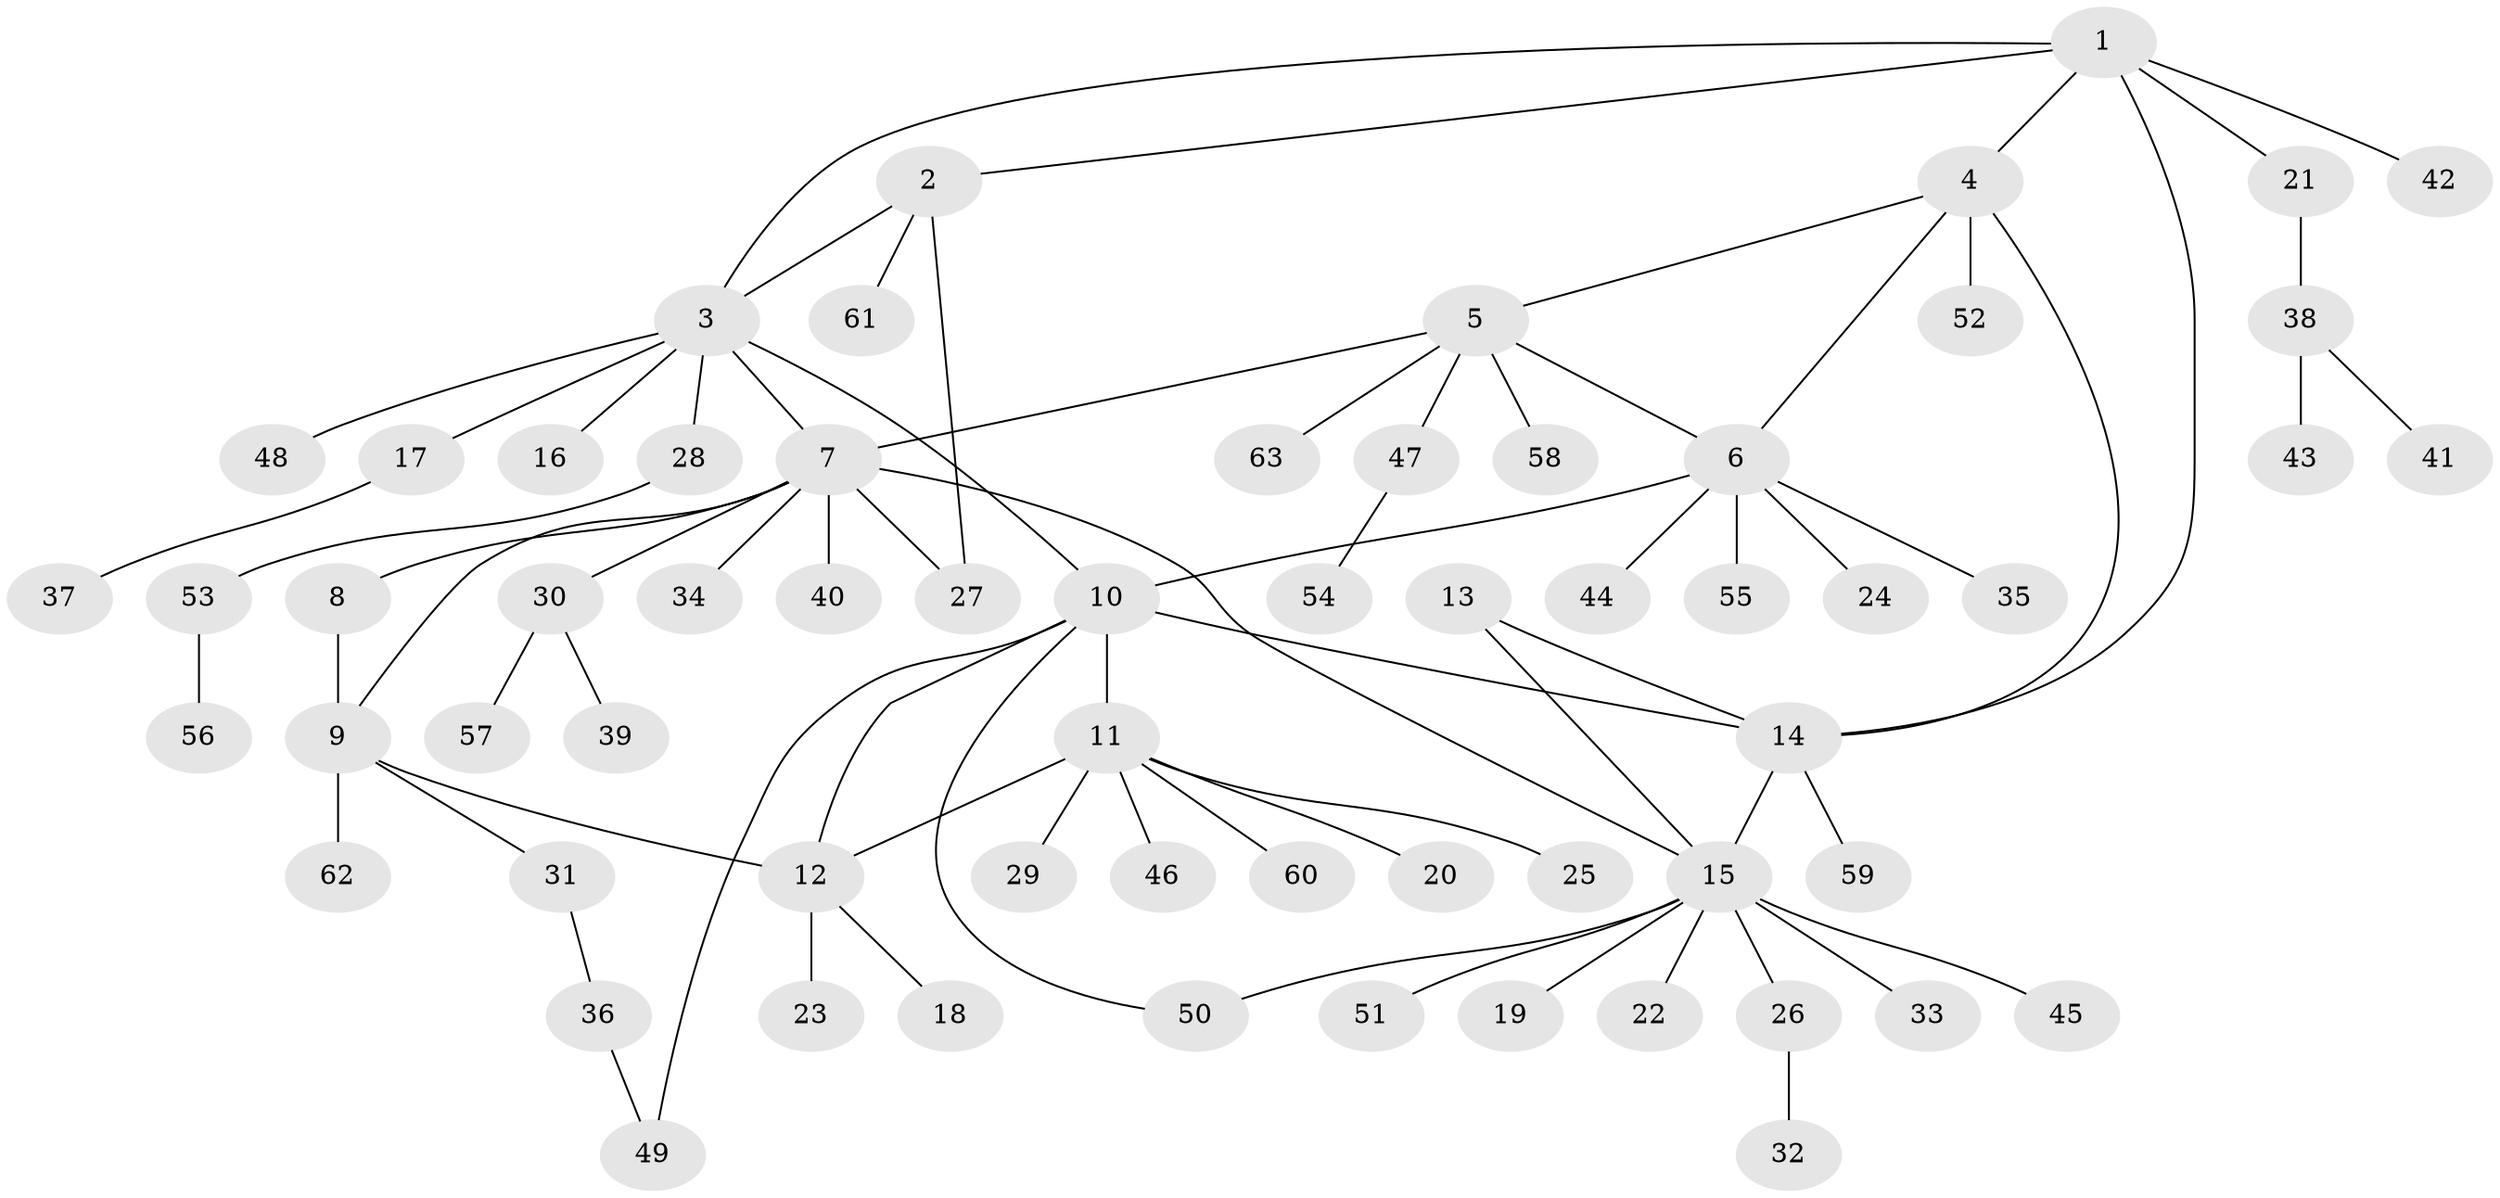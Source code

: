 // Generated by graph-tools (version 1.1) at 2025/37/03/09/25 02:37:27]
// undirected, 63 vertices, 76 edges
graph export_dot {
graph [start="1"]
  node [color=gray90,style=filled];
  1;
  2;
  3;
  4;
  5;
  6;
  7;
  8;
  9;
  10;
  11;
  12;
  13;
  14;
  15;
  16;
  17;
  18;
  19;
  20;
  21;
  22;
  23;
  24;
  25;
  26;
  27;
  28;
  29;
  30;
  31;
  32;
  33;
  34;
  35;
  36;
  37;
  38;
  39;
  40;
  41;
  42;
  43;
  44;
  45;
  46;
  47;
  48;
  49;
  50;
  51;
  52;
  53;
  54;
  55;
  56;
  57;
  58;
  59;
  60;
  61;
  62;
  63;
  1 -- 2;
  1 -- 3;
  1 -- 4;
  1 -- 14;
  1 -- 21;
  1 -- 42;
  2 -- 3;
  2 -- 27;
  2 -- 61;
  3 -- 7;
  3 -- 10;
  3 -- 16;
  3 -- 17;
  3 -- 28;
  3 -- 48;
  4 -- 5;
  4 -- 6;
  4 -- 14;
  4 -- 52;
  5 -- 6;
  5 -- 7;
  5 -- 47;
  5 -- 58;
  5 -- 63;
  6 -- 10;
  6 -- 24;
  6 -- 35;
  6 -- 44;
  6 -- 55;
  7 -- 8;
  7 -- 9;
  7 -- 15;
  7 -- 27;
  7 -- 30;
  7 -- 34;
  7 -- 40;
  8 -- 9;
  9 -- 12;
  9 -- 31;
  9 -- 62;
  10 -- 11;
  10 -- 12;
  10 -- 14;
  10 -- 49;
  10 -- 50;
  11 -- 12;
  11 -- 20;
  11 -- 25;
  11 -- 29;
  11 -- 46;
  11 -- 60;
  12 -- 18;
  12 -- 23;
  13 -- 14;
  13 -- 15;
  14 -- 15;
  14 -- 59;
  15 -- 19;
  15 -- 22;
  15 -- 26;
  15 -- 33;
  15 -- 45;
  15 -- 50;
  15 -- 51;
  17 -- 37;
  21 -- 38;
  26 -- 32;
  28 -- 53;
  30 -- 39;
  30 -- 57;
  31 -- 36;
  36 -- 49;
  38 -- 41;
  38 -- 43;
  47 -- 54;
  53 -- 56;
}
